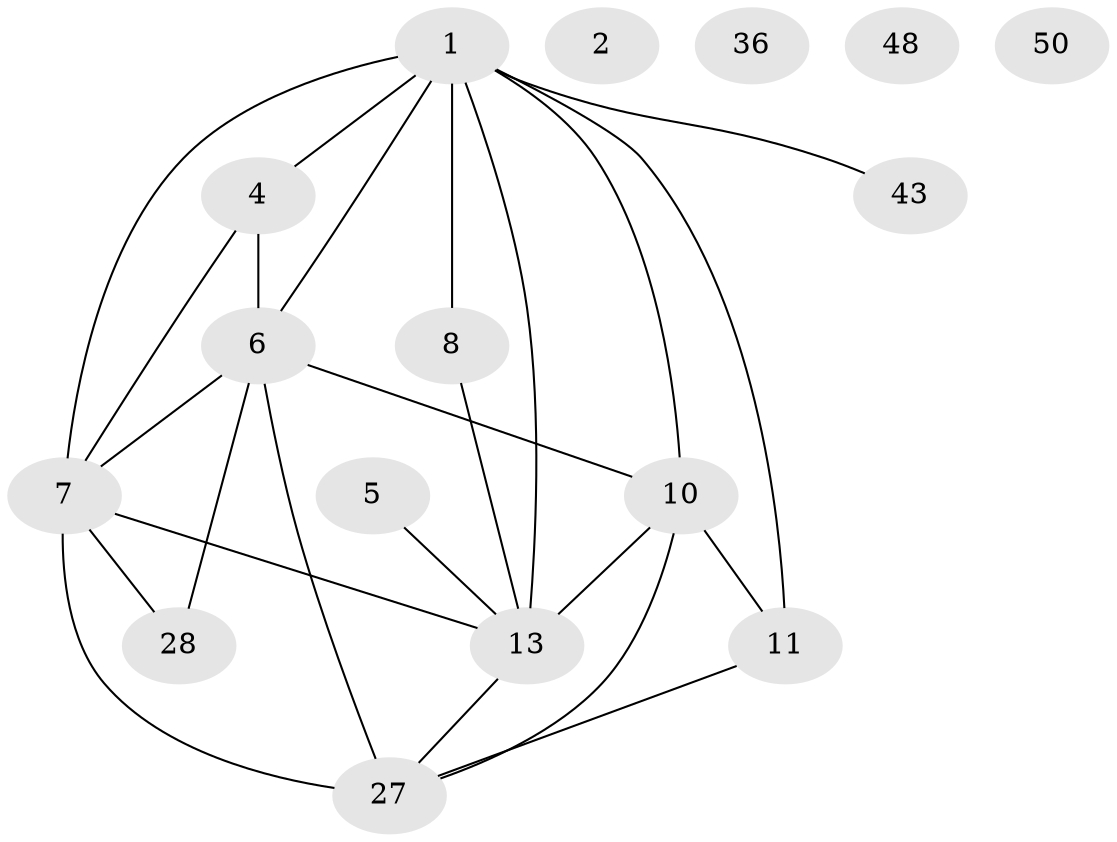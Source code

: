 // original degree distribution, {5: 0.07692307692307693, 0: 0.07692307692307693, 4: 0.15384615384615385, 2: 0.23076923076923078, 1: 0.1346153846153846, 3: 0.28846153846153844, 6: 0.038461538461538464}
// Generated by graph-tools (version 1.1) at 2025/16/03/04/25 18:16:25]
// undirected, 16 vertices, 24 edges
graph export_dot {
graph [start="1"]
  node [color=gray90,style=filled];
  1 [super="+14+3+12+21"];
  2;
  4 [super="+15"];
  5 [super="+17"];
  6 [super="+31+33+24"];
  7 [super="+18+22"];
  8 [super="+25"];
  10 [super="+40+35"];
  11 [super="+23+47"];
  13 [super="+51+19+16"];
  27 [super="+38+44"];
  28;
  36;
  43;
  48;
  50;
  1 -- 11 [weight=2];
  1 -- 43;
  1 -- 6 [weight=2];
  1 -- 4 [weight=2];
  1 -- 7 [weight=2];
  1 -- 8;
  1 -- 10;
  1 -- 13 [weight=2];
  4 -- 6;
  4 -- 7;
  5 -- 13;
  6 -- 7 [weight=2];
  6 -- 28;
  6 -- 10;
  6 -- 27;
  7 -- 27 [weight=2];
  7 -- 28;
  7 -- 13;
  8 -- 13;
  10 -- 11;
  10 -- 13 [weight=2];
  10 -- 27;
  11 -- 27;
  13 -- 27;
}
